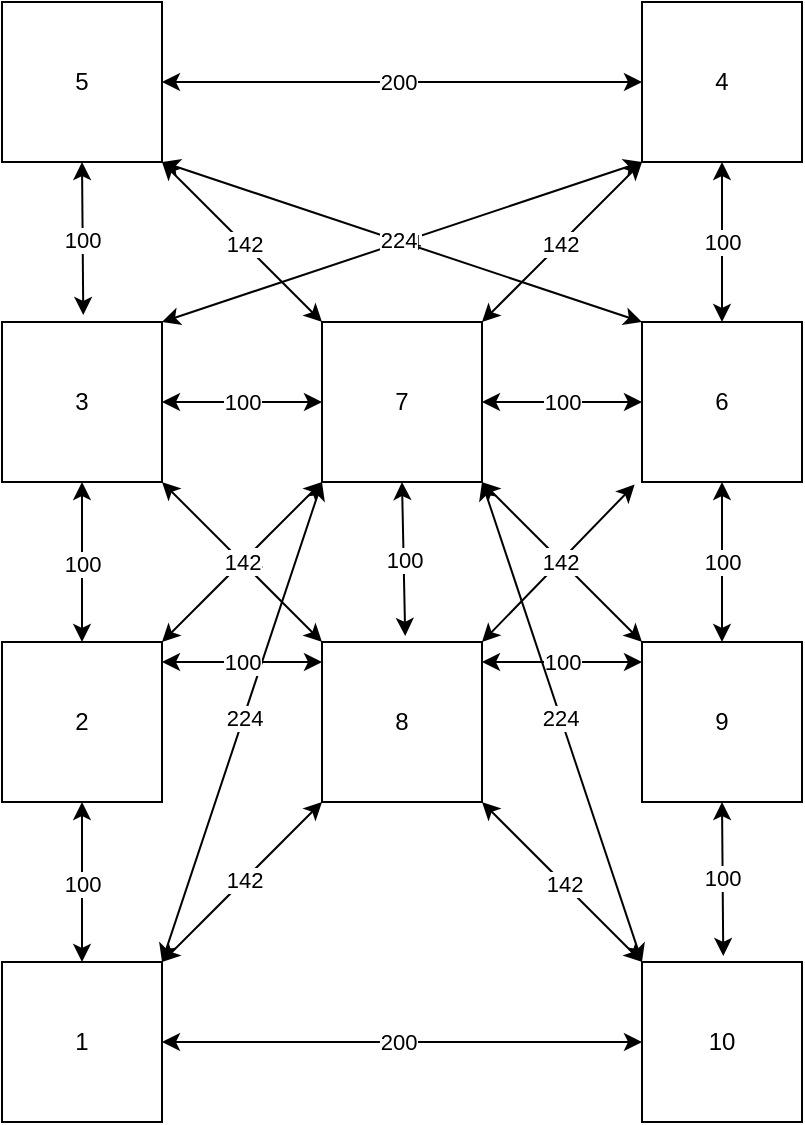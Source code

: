 <mxfile version="24.4.10" type="github">
  <diagram name="Страница — 1" id="DIJlp7tnzuS37XVsPfIc">
    <mxGraphModel dx="1491" dy="777" grid="1" gridSize="10" guides="1" tooltips="1" connect="1" arrows="1" fold="1" page="1" pageScale="1" pageWidth="827" pageHeight="1169" math="0" shadow="0">
      <root>
        <mxCell id="0" />
        <mxCell id="1" parent="0" />
        <mxCell id="M3KhHOgO-HuE98DU4ReT-1" value="3" style="whiteSpace=wrap;html=1;aspect=fixed;" parent="1" vertex="1">
          <mxGeometry x="-680" y="200" width="80" height="80" as="geometry" />
        </mxCell>
        <mxCell id="M3KhHOgO-HuE98DU4ReT-2" value="5" style="whiteSpace=wrap;html=1;aspect=fixed;" parent="1" vertex="1">
          <mxGeometry x="-680" y="40" width="80" height="80" as="geometry" />
        </mxCell>
        <mxCell id="M3KhHOgO-HuE98DU4ReT-3" value="6" style="whiteSpace=wrap;html=1;aspect=fixed;" parent="1" vertex="1">
          <mxGeometry x="-360" y="200" width="80" height="80" as="geometry" />
        </mxCell>
        <mxCell id="M3KhHOgO-HuE98DU4ReT-4" value="1" style="whiteSpace=wrap;html=1;aspect=fixed;" parent="1" vertex="1">
          <mxGeometry x="-680" y="520" width="80" height="80" as="geometry" />
        </mxCell>
        <mxCell id="M3KhHOgO-HuE98DU4ReT-5" value="7" style="whiteSpace=wrap;html=1;aspect=fixed;" parent="1" vertex="1">
          <mxGeometry x="-520" y="200" width="80" height="80" as="geometry" />
        </mxCell>
        <mxCell id="M3KhHOgO-HuE98DU4ReT-6" value="10" style="whiteSpace=wrap;html=1;aspect=fixed;" parent="1" vertex="1">
          <mxGeometry x="-360" y="520" width="80" height="80" as="geometry" />
        </mxCell>
        <mxCell id="M3KhHOgO-HuE98DU4ReT-7" value="4" style="whiteSpace=wrap;html=1;aspect=fixed;" parent="1" vertex="1">
          <mxGeometry x="-360" y="40" width="80" height="80" as="geometry" />
        </mxCell>
        <mxCell id="1uYi_ieeCgbg2i5ZVmK_-13" value="100" style="endArrow=classic;startArrow=classic;html=1;rounded=0;exitX=0.5;exitY=0;exitDx=0;exitDy=0;entryX=0.5;entryY=1;entryDx=0;entryDy=0;" parent="1" source="M3KhHOgO-HuE98DU4ReT-3" target="M3KhHOgO-HuE98DU4ReT-7" edge="1">
          <mxGeometry x="0.016" width="50" height="50" relative="1" as="geometry">
            <mxPoint x="-630" y="290" as="sourcePoint" />
            <mxPoint x="-630" y="210" as="targetPoint" />
            <mxPoint as="offset" />
          </mxGeometry>
        </mxCell>
        <mxCell id="1uYi_ieeCgbg2i5ZVmK_-14" value="100" style="endArrow=classic;startArrow=classic;html=1;rounded=0;exitX=0.5;exitY=0;exitDx=0;exitDy=0;entryX=0.5;entryY=1;entryDx=0;entryDy=0;" parent="1" source="MsNE0pX02MUaJKzahq33-3" target="M3KhHOgO-HuE98DU4ReT-3" edge="1">
          <mxGeometry width="50" height="50" relative="1" as="geometry">
            <mxPoint x="-620" y="300" as="sourcePoint" />
            <mxPoint x="-620" y="220" as="targetPoint" />
          </mxGeometry>
        </mxCell>
        <mxCell id="MsNE0pX02MUaJKzahq33-1" value="8" style="whiteSpace=wrap;html=1;aspect=fixed;" parent="1" vertex="1">
          <mxGeometry x="-520" y="360" width="80" height="80" as="geometry" />
        </mxCell>
        <mxCell id="MsNE0pX02MUaJKzahq33-2" value="2" style="whiteSpace=wrap;html=1;aspect=fixed;" parent="1" vertex="1">
          <mxGeometry x="-680" y="360" width="80" height="80" as="geometry" />
        </mxCell>
        <mxCell id="MsNE0pX02MUaJKzahq33-3" value="9" style="whiteSpace=wrap;html=1;aspect=fixed;" parent="1" vertex="1">
          <mxGeometry x="-360" y="360" width="80" height="80" as="geometry" />
        </mxCell>
        <mxCell id="MsNE0pX02MUaJKzahq33-7" value="100" style="endArrow=classic;startArrow=classic;html=1;rounded=0;exitX=0.5;exitY=1;exitDx=0;exitDy=0;entryX=0.508;entryY=-0.044;entryDx=0;entryDy=0;entryPerimeter=0;" parent="1" source="M3KhHOgO-HuE98DU4ReT-2" target="M3KhHOgO-HuE98DU4ReT-1" edge="1">
          <mxGeometry x="0.016" width="50" height="50" relative="1" as="geometry">
            <mxPoint x="-514" y="169" as="sourcePoint" />
            <mxPoint x="-590" y="170" as="targetPoint" />
            <mxPoint as="offset" />
          </mxGeometry>
        </mxCell>
        <mxCell id="MsNE0pX02MUaJKzahq33-9" value="100" style="endArrow=classic;startArrow=classic;html=1;rounded=0;exitX=0.5;exitY=1;exitDx=0;exitDy=0;entryX=0.5;entryY=0;entryDx=0;entryDy=0;" parent="1" source="MsNE0pX02MUaJKzahq33-2" target="M3KhHOgO-HuE98DU4ReT-4" edge="1">
          <mxGeometry x="0.016" width="50" height="50" relative="1" as="geometry">
            <mxPoint x="-620" y="220" as="sourcePoint" />
            <mxPoint x="-619" y="246" as="targetPoint" />
            <mxPoint as="offset" />
          </mxGeometry>
        </mxCell>
        <mxCell id="MsNE0pX02MUaJKzahq33-10" value="142" style="endArrow=classic;startArrow=classic;html=1;rounded=0;exitX=1;exitY=0;exitDx=0;exitDy=0;entryX=0;entryY=1;entryDx=0;entryDy=0;" parent="1" source="M3KhHOgO-HuE98DU4ReT-4" target="MsNE0pX02MUaJKzahq33-1" edge="1">
          <mxGeometry x="0.016" width="50" height="50" relative="1" as="geometry">
            <mxPoint x="-610" y="230" as="sourcePoint" />
            <mxPoint x="-609" y="256" as="targetPoint" />
            <mxPoint as="offset" />
          </mxGeometry>
        </mxCell>
        <mxCell id="MsNE0pX02MUaJKzahq33-11" value="142" style="endArrow=classic;startArrow=classic;html=1;rounded=0;exitX=1;exitY=1;exitDx=0;exitDy=0;entryX=0;entryY=0;entryDx=0;entryDy=0;" parent="1" source="MsNE0pX02MUaJKzahq33-1" target="M3KhHOgO-HuE98DU4ReT-6" edge="1">
          <mxGeometry x="0.016" width="50" height="50" relative="1" as="geometry">
            <mxPoint x="-590" y="490" as="sourcePoint" />
            <mxPoint x="-512" y="486" as="targetPoint" />
            <mxPoint as="offset" />
          </mxGeometry>
        </mxCell>
        <mxCell id="MsNE0pX02MUaJKzahq33-15" value="100" style="endArrow=classic;startArrow=classic;html=1;rounded=0;exitX=0.5;exitY=1;exitDx=0;exitDy=0;entryX=0.5;entryY=0;entryDx=0;entryDy=0;" parent="1" source="M3KhHOgO-HuE98DU4ReT-1" target="MsNE0pX02MUaJKzahq33-2" edge="1">
          <mxGeometry x="0.016" width="50" height="50" relative="1" as="geometry">
            <mxPoint x="-630" y="170" as="sourcePoint" />
            <mxPoint x="-629" y="206" as="targetPoint" />
            <mxPoint as="offset" />
          </mxGeometry>
        </mxCell>
        <mxCell id="MsNE0pX02MUaJKzahq33-17" value="100" style="endArrow=classic;startArrow=classic;html=1;rounded=0;exitX=0.508;exitY=-0.038;exitDx=0;exitDy=0;entryX=0.5;entryY=1;entryDx=0;entryDy=0;exitPerimeter=0;" parent="1" source="M3KhHOgO-HuE98DU4ReT-6" target="MsNE0pX02MUaJKzahq33-3" edge="1">
          <mxGeometry width="50" height="50" relative="1" as="geometry">
            <mxPoint x="-310" y="370" as="sourcePoint" />
            <mxPoint x="-310" y="290" as="targetPoint" />
          </mxGeometry>
        </mxCell>
        <mxCell id="MsNE0pX02MUaJKzahq33-18" value="142" style="endArrow=classic;startArrow=classic;html=1;rounded=0;exitX=1;exitY=1;exitDx=0;exitDy=0;entryX=0;entryY=0;entryDx=0;entryDy=0;" parent="1" source="M3KhHOgO-HuE98DU4ReT-2" target="M3KhHOgO-HuE98DU4ReT-5" edge="1">
          <mxGeometry x="0.016" width="50" height="50" relative="1" as="geometry">
            <mxPoint x="-630" y="130" as="sourcePoint" />
            <mxPoint x="-629" y="206" as="targetPoint" />
            <mxPoint as="offset" />
          </mxGeometry>
        </mxCell>
        <mxCell id="MsNE0pX02MUaJKzahq33-19" value="142" style="endArrow=classic;startArrow=classic;html=1;rounded=0;exitX=0;exitY=1;exitDx=0;exitDy=0;entryX=1;entryY=0;entryDx=0;entryDy=0;" parent="1" source="M3KhHOgO-HuE98DU4ReT-7" target="M3KhHOgO-HuE98DU4ReT-5" edge="1">
          <mxGeometry x="0.016" width="50" height="50" relative="1" as="geometry">
            <mxPoint x="-590" y="90" as="sourcePoint" />
            <mxPoint x="-513" y="248" as="targetPoint" />
            <mxPoint as="offset" />
          </mxGeometry>
        </mxCell>
        <mxCell id="MsNE0pX02MUaJKzahq33-20" value="100" style="endArrow=classic;startArrow=classic;html=1;rounded=0;exitX=0.5;exitY=1;exitDx=0;exitDy=0;entryX=0.52;entryY=-0.038;entryDx=0;entryDy=0;entryPerimeter=0;" parent="1" source="M3KhHOgO-HuE98DU4ReT-5" target="MsNE0pX02MUaJKzahq33-1" edge="1">
          <mxGeometry x="0.016" width="50" height="50" relative="1" as="geometry">
            <mxPoint x="-350" y="90" as="sourcePoint" />
            <mxPoint x="-430" y="250" as="targetPoint" />
            <mxPoint as="offset" />
          </mxGeometry>
        </mxCell>
        <mxCell id="MsNE0pX02MUaJKzahq33-21" value="100" style="endArrow=classic;startArrow=classic;html=1;rounded=0;exitX=0;exitY=0.5;exitDx=0;exitDy=0;entryX=1;entryY=0.5;entryDx=0;entryDy=0;" parent="1" source="M3KhHOgO-HuE98DU4ReT-5" target="M3KhHOgO-HuE98DU4ReT-1" edge="1">
          <mxGeometry x="0.012" width="50" height="50" relative="1" as="geometry">
            <mxPoint x="-630" y="130" as="sourcePoint" />
            <mxPoint x="-629" y="206" as="targetPoint" />
            <mxPoint as="offset" />
          </mxGeometry>
        </mxCell>
        <mxCell id="MsNE0pX02MUaJKzahq33-22" value="200" style="endArrow=classic;startArrow=classic;html=1;rounded=0;exitX=0;exitY=0.5;exitDx=0;exitDy=0;entryX=1;entryY=0.5;entryDx=0;entryDy=0;" parent="1" source="M3KhHOgO-HuE98DU4ReT-7" target="M3KhHOgO-HuE98DU4ReT-2" edge="1">
          <mxGeometry x="0.016" width="50" height="50" relative="1" as="geometry">
            <mxPoint x="-510" y="250" as="sourcePoint" />
            <mxPoint x="-590" y="250" as="targetPoint" />
            <mxPoint as="offset" />
          </mxGeometry>
        </mxCell>
        <mxCell id="MsNE0pX02MUaJKzahq33-23" value="200" style="endArrow=classic;startArrow=classic;html=1;rounded=0;entryX=1;entryY=0.5;entryDx=0;entryDy=0;exitX=0;exitY=0.5;exitDx=0;exitDy=0;" parent="1" source="M3KhHOgO-HuE98DU4ReT-6" target="M3KhHOgO-HuE98DU4ReT-4" edge="1">
          <mxGeometry x="0.016" width="50" height="50" relative="1" as="geometry">
            <mxPoint x="-400" y="560" as="sourcePoint" />
            <mxPoint x="-570" y="560" as="targetPoint" />
            <mxPoint as="offset" />
          </mxGeometry>
        </mxCell>
        <mxCell id="MsNE0pX02MUaJKzahq33-25" value="100" style="endArrow=classic;startArrow=classic;html=1;rounded=0;exitX=0;exitY=0.5;exitDx=0;exitDy=0;entryX=1;entryY=0.5;entryDx=0;entryDy=0;" parent="1" source="M3KhHOgO-HuE98DU4ReT-3" target="M3KhHOgO-HuE98DU4ReT-5" edge="1">
          <mxGeometry x="0.012" width="50" height="50" relative="1" as="geometry">
            <mxPoint x="-513" y="411" as="sourcePoint" />
            <mxPoint x="-590" y="410" as="targetPoint" />
            <mxPoint as="offset" />
          </mxGeometry>
        </mxCell>
        <mxCell id="MsNE0pX02MUaJKzahq33-27" value="142" style="endArrow=classic;startArrow=classic;html=1;rounded=0;exitX=1;exitY=0;exitDx=0;exitDy=0;entryX=0;entryY=1;entryDx=0;entryDy=0;" parent="1" source="MsNE0pX02MUaJKzahq33-2" target="M3KhHOgO-HuE98DU4ReT-5" edge="1">
          <mxGeometry x="0.016" width="50" height="50" relative="1" as="geometry">
            <mxPoint x="-590" y="530" as="sourcePoint" />
            <mxPoint x="-510" y="450" as="targetPoint" />
            <mxPoint as="offset" />
          </mxGeometry>
        </mxCell>
        <mxCell id="MsNE0pX02MUaJKzahq33-28" value="142" style="endArrow=classic;startArrow=classic;html=1;rounded=0;exitX=0;exitY=0;exitDx=0;exitDy=0;entryX=1;entryY=1;entryDx=0;entryDy=0;" parent="1" source="MsNE0pX02MUaJKzahq33-1" target="M3KhHOgO-HuE98DU4ReT-1" edge="1">
          <mxGeometry width="50" height="50" relative="1" as="geometry">
            <mxPoint x="-590" y="370" as="sourcePoint" />
            <mxPoint x="-510" y="290" as="targetPoint" />
            <mxPoint as="offset" />
          </mxGeometry>
        </mxCell>
        <mxCell id="MsNE0pX02MUaJKzahq33-29" value="142" style="endArrow=classic;startArrow=classic;html=1;rounded=0;exitX=0;exitY=0;exitDx=0;exitDy=0;entryX=1;entryY=1;entryDx=0;entryDy=0;" parent="1" source="MsNE0pX02MUaJKzahq33-3" target="M3KhHOgO-HuE98DU4ReT-5" edge="1">
          <mxGeometry x="0.016" width="50" height="50" relative="1" as="geometry">
            <mxPoint x="-360" y="370" as="sourcePoint" />
            <mxPoint x="-440" y="290" as="targetPoint" />
            <mxPoint as="offset" />
          </mxGeometry>
        </mxCell>
        <mxCell id="MsNE0pX02MUaJKzahq33-31" value="142" style="endArrow=classic;startArrow=classic;html=1;rounded=0;exitX=1;exitY=0;exitDx=0;exitDy=0;entryX=-0.046;entryY=1.016;entryDx=0;entryDy=0;entryPerimeter=0;" parent="1" source="MsNE0pX02MUaJKzahq33-1" target="M3KhHOgO-HuE98DU4ReT-3" edge="1">
          <mxGeometry x="0.016" width="50" height="50" relative="1" as="geometry">
            <mxPoint x="-350" y="370" as="sourcePoint" />
            <mxPoint x="-430" y="290" as="targetPoint" />
            <mxPoint as="offset" />
          </mxGeometry>
        </mxCell>
        <mxCell id="MsNE0pX02MUaJKzahq33-32" value="224" style="endArrow=classic;startArrow=classic;html=1;rounded=0;exitX=1;exitY=0;exitDx=0;exitDy=0;entryX=0;entryY=1;entryDx=0;entryDy=0;" parent="1" source="M3KhHOgO-HuE98DU4ReT-4" target="M3KhHOgO-HuE98DU4ReT-5" edge="1">
          <mxGeometry x="0.016" width="50" height="50" relative="1" as="geometry">
            <mxPoint x="-590" y="530" as="sourcePoint" />
            <mxPoint x="-510" y="450" as="targetPoint" />
            <mxPoint as="offset" />
          </mxGeometry>
        </mxCell>
        <mxCell id="MsNE0pX02MUaJKzahq33-33" value="100" style="endArrow=classic;startArrow=classic;html=1;rounded=0;exitX=0;exitY=0.5;exitDx=0;exitDy=0;entryX=1;entryY=0.5;entryDx=0;entryDy=0;" parent="1" edge="1">
          <mxGeometry x="0.012" width="50" height="50" relative="1" as="geometry">
            <mxPoint x="-520" y="370" as="sourcePoint" />
            <mxPoint x="-600" y="370" as="targetPoint" />
            <mxPoint as="offset" />
          </mxGeometry>
        </mxCell>
        <mxCell id="MsNE0pX02MUaJKzahq33-34" value="100" style="endArrow=classic;startArrow=classic;html=1;rounded=0;exitX=0;exitY=0.5;exitDx=0;exitDy=0;entryX=1;entryY=0.5;entryDx=0;entryDy=0;" parent="1" edge="1">
          <mxGeometry x="0.012" width="50" height="50" relative="1" as="geometry">
            <mxPoint x="-360" y="370" as="sourcePoint" />
            <mxPoint x="-440" y="370" as="targetPoint" />
            <mxPoint as="offset" />
          </mxGeometry>
        </mxCell>
        <mxCell id="MsNE0pX02MUaJKzahq33-35" value="224" style="endArrow=classic;startArrow=classic;html=1;rounded=0;exitX=0;exitY=0;exitDx=0;exitDy=0;entryX=1;entryY=1;entryDx=0;entryDy=0;" parent="1" source="M3KhHOgO-HuE98DU4ReT-6" target="M3KhHOgO-HuE98DU4ReT-5" edge="1">
          <mxGeometry x="0.016" width="50" height="50" relative="1" as="geometry">
            <mxPoint x="-590" y="530" as="sourcePoint" />
            <mxPoint x="-510" y="290" as="targetPoint" />
            <mxPoint as="offset" />
          </mxGeometry>
        </mxCell>
        <mxCell id="MUWC88UxKjHGGo7M32oK-1" value="224" style="endArrow=classic;startArrow=classic;html=1;rounded=0;exitX=1;exitY=0;exitDx=0;exitDy=0;entryX=0;entryY=1;entryDx=0;entryDy=0;" parent="1" source="M3KhHOgO-HuE98DU4ReT-1" target="M3KhHOgO-HuE98DU4ReT-7" edge="1">
          <mxGeometry width="50" height="50" relative="1" as="geometry">
            <mxPoint x="-590" y="530" as="sourcePoint" />
            <mxPoint x="-510" y="290" as="targetPoint" />
            <mxPoint as="offset" />
          </mxGeometry>
        </mxCell>
        <mxCell id="MUWC88UxKjHGGo7M32oK-2" value="224" style="endArrow=classic;startArrow=classic;html=1;rounded=0;exitX=0;exitY=0;exitDx=0;exitDy=0;entryX=1;entryY=1;entryDx=0;entryDy=0;" parent="1" source="M3KhHOgO-HuE98DU4ReT-3" target="M3KhHOgO-HuE98DU4ReT-2" edge="1">
          <mxGeometry x="0.016" width="50" height="50" relative="1" as="geometry">
            <mxPoint x="-590" y="210" as="sourcePoint" />
            <mxPoint x="-350" y="130" as="targetPoint" />
            <mxPoint as="offset" />
          </mxGeometry>
        </mxCell>
      </root>
    </mxGraphModel>
  </diagram>
</mxfile>
